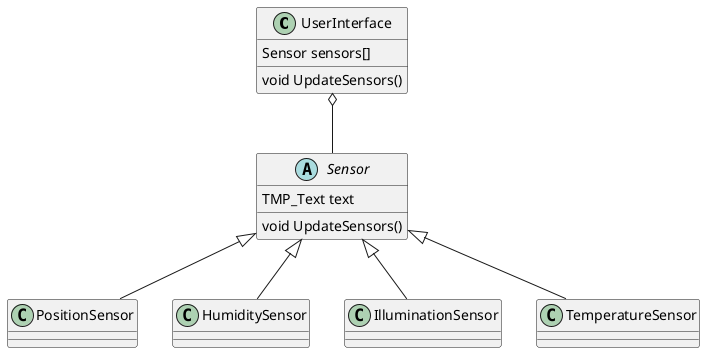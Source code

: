 ﻿@startuml

class UserInterface
{
    Sensor sensors[]
    
    void UpdateSensors()
}
abstract class Sensor
{
    TMP_Text text

    void UpdateSensors()
}
class PositionSensor
class HumiditySensor
class IlluminationSensor
class TemperatureSensor

Sensor <|-- PositionSensor
Sensor <|-- HumiditySensor
Sensor <|-- IlluminationSensor
Sensor <|-- TemperatureSensor

UserInterface o-- Sensor

@enduml